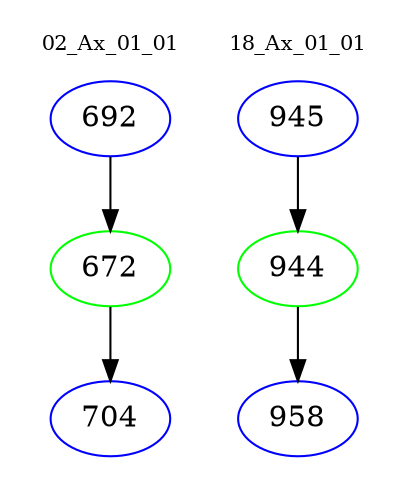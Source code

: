 digraph{
subgraph cluster_0 {
color = white
label = "02_Ax_01_01";
fontsize=10;
T0_692 [label="692", color="blue"]
T0_692 -> T0_672 [color="black"]
T0_672 [label="672", color="green"]
T0_672 -> T0_704 [color="black"]
T0_704 [label="704", color="blue"]
}
subgraph cluster_1 {
color = white
label = "18_Ax_01_01";
fontsize=10;
T1_945 [label="945", color="blue"]
T1_945 -> T1_944 [color="black"]
T1_944 [label="944", color="green"]
T1_944 -> T1_958 [color="black"]
T1_958 [label="958", color="blue"]
}
}
